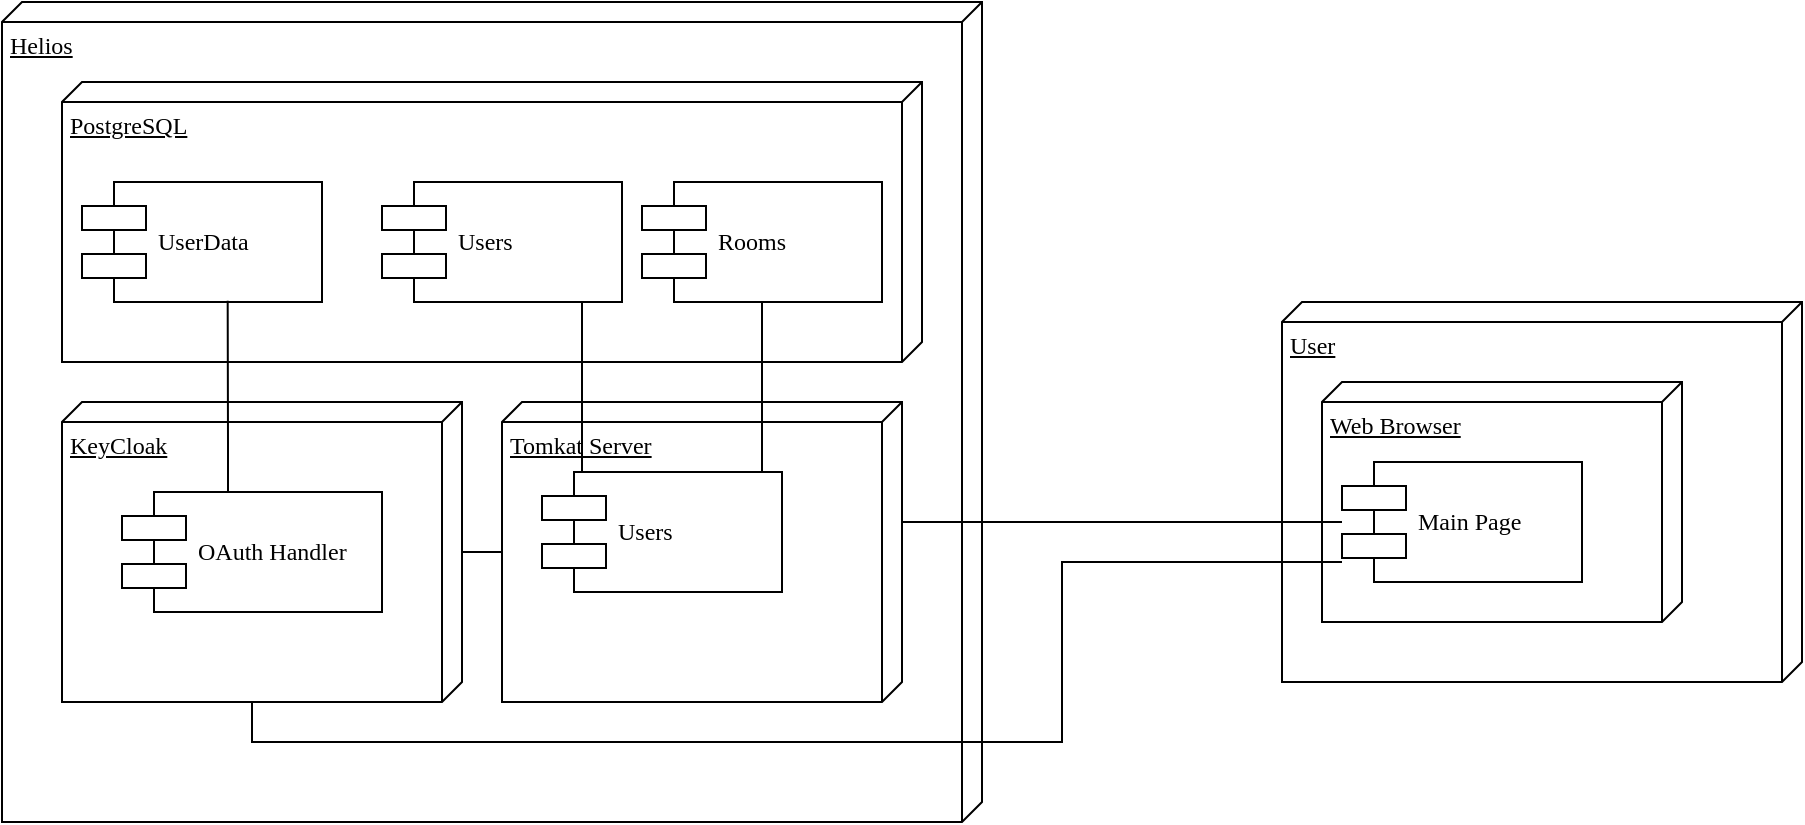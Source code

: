 <mxfile version="24.7.8">
  <diagram name="Page-1" id="5f0bae14-7c28-e335-631c-24af17079c00">
    <mxGraphModel dx="1235" dy="731" grid="1" gridSize="10" guides="1" tooltips="1" connect="1" arrows="1" fold="1" page="1" pageScale="1" pageWidth="1100" pageHeight="850" background="none" math="0" shadow="0">
      <root>
        <mxCell id="0" />
        <mxCell id="1" parent="0" />
        <mxCell id="39150e848f15840c-3" value="User" style="verticalAlign=top;align=left;spacingTop=8;spacingLeft=2;spacingRight=12;shape=cube;size=10;direction=south;fontStyle=4;html=1;rounded=0;shadow=0;comic=0;labelBackgroundColor=none;strokeWidth=1;fontFamily=Verdana;fontSize=12" parent="1" vertex="1">
          <mxGeometry x="750" y="349" width="260" height="190" as="geometry" />
        </mxCell>
        <mxCell id="39150e848f15840c-5" value="Module" style="shape=component;align=left;spacingLeft=36;rounded=0;shadow=0;comic=0;labelBackgroundColor=none;strokeWidth=1;fontFamily=Verdana;fontSize=12;html=1;" parent="1" vertex="1">
          <mxGeometry x="350" y="509" width="120" height="60" as="geometry" />
        </mxCell>
        <mxCell id="0gEoXhD53g37LDrumcOK-1" value="Helios" style="verticalAlign=top;align=left;spacingTop=8;spacingLeft=2;spacingRight=12;shape=cube;size=10;direction=south;fontStyle=4;html=1;rounded=0;shadow=0;comic=0;labelBackgroundColor=none;strokeWidth=1;fontFamily=Verdana;fontSize=12" vertex="1" parent="1">
          <mxGeometry x="110" y="199" width="490" height="410" as="geometry" />
        </mxCell>
        <mxCell id="0gEoXhD53g37LDrumcOK-5" value="PostgreSQL" style="verticalAlign=top;align=left;spacingTop=8;spacingLeft=2;spacingRight=12;shape=cube;size=10;direction=south;fontStyle=4;html=1;rounded=0;shadow=0;comic=0;labelBackgroundColor=none;strokeWidth=1;fontFamily=Verdana;fontSize=12" vertex="1" parent="1">
          <mxGeometry x="140" y="239" width="430" height="140" as="geometry" />
        </mxCell>
        <mxCell id="0gEoXhD53g37LDrumcOK-7" value="Rooms" style="shape=component;align=left;spacingLeft=36;rounded=0;shadow=0;comic=0;labelBackgroundColor=none;strokeWidth=1;fontFamily=Verdana;fontSize=12;html=1;" vertex="1" parent="1">
          <mxGeometry x="430" y="289" width="120" height="60" as="geometry" />
        </mxCell>
        <mxCell id="0gEoXhD53g37LDrumcOK-18" style="edgeStyle=orthogonalEdgeStyle;rounded=0;orthogonalLoop=1;jettySize=auto;html=1;endArrow=none;endFill=0;" edge="1" parent="1" source="0gEoXhD53g37LDrumcOK-9" target="0gEoXhD53g37LDrumcOK-11">
          <mxGeometry relative="1" as="geometry" />
        </mxCell>
        <mxCell id="0gEoXhD53g37LDrumcOK-9" value="Tomkat Server" style="verticalAlign=top;align=left;spacingTop=8;spacingLeft=2;spacingRight=12;shape=cube;size=10;direction=south;fontStyle=4;html=1;rounded=0;shadow=0;comic=0;labelBackgroundColor=none;strokeWidth=1;fontFamily=Verdana;fontSize=12" vertex="1" parent="1">
          <mxGeometry x="360" y="399" width="200" height="150" as="geometry" />
        </mxCell>
        <mxCell id="0gEoXhD53g37LDrumcOK-2" value="Users" style="shape=component;align=left;spacingLeft=36;rounded=0;shadow=0;comic=0;labelBackgroundColor=none;strokeWidth=1;fontFamily=Verdana;fontSize=12;html=1;" vertex="1" parent="1">
          <mxGeometry x="380" y="434" width="120" height="60" as="geometry" />
        </mxCell>
        <mxCell id="0gEoXhD53g37LDrumcOK-10" value="UserData" style="shape=component;align=left;spacingLeft=36;rounded=0;shadow=0;comic=0;labelBackgroundColor=none;strokeWidth=1;fontFamily=Verdana;fontSize=12;html=1;" vertex="1" parent="1">
          <mxGeometry x="150" y="289" width="120" height="60" as="geometry" />
        </mxCell>
        <mxCell id="0gEoXhD53g37LDrumcOK-11" value="KeyCloak" style="verticalAlign=top;align=left;spacingTop=8;spacingLeft=2;spacingRight=12;shape=cube;size=10;direction=south;fontStyle=4;html=1;rounded=0;shadow=0;comic=0;labelBackgroundColor=none;strokeWidth=1;fontFamily=Verdana;fontSize=12" vertex="1" parent="1">
          <mxGeometry x="140" y="399" width="200" height="150" as="geometry" />
        </mxCell>
        <mxCell id="0gEoXhD53g37LDrumcOK-12" value="OAuth Handler" style="shape=component;align=left;spacingLeft=36;rounded=0;shadow=0;comic=0;labelBackgroundColor=none;strokeWidth=1;fontFamily=Verdana;fontSize=12;html=1;" vertex="1" parent="1">
          <mxGeometry x="170" y="444" width="130" height="60" as="geometry" />
        </mxCell>
        <mxCell id="0gEoXhD53g37LDrumcOK-15" value="Users" style="shape=component;align=left;spacingLeft=36;rounded=0;shadow=0;comic=0;labelBackgroundColor=none;strokeWidth=1;fontFamily=Verdana;fontSize=12;html=1;" vertex="1" parent="1">
          <mxGeometry x="300" y="289" width="120" height="60" as="geometry" />
        </mxCell>
        <mxCell id="0gEoXhD53g37LDrumcOK-16" style="edgeStyle=orthogonalEdgeStyle;rounded=0;orthogonalLoop=1;jettySize=auto;html=1;endArrow=none;endFill=0;entryX=0.25;entryY=0;entryDx=0;entryDy=0;" edge="1" parent="1" source="0gEoXhD53g37LDrumcOK-15" target="0gEoXhD53g37LDrumcOK-2">
          <mxGeometry relative="1" as="geometry">
            <mxPoint x="400" y="409" as="targetPoint" />
            <Array as="points">
              <mxPoint x="400" y="434" />
            </Array>
          </mxGeometry>
        </mxCell>
        <mxCell id="0gEoXhD53g37LDrumcOK-14" style="edgeStyle=orthogonalEdgeStyle;rounded=0;orthogonalLoop=1;jettySize=auto;html=1;entryX=0.5;entryY=1;entryDx=0;entryDy=0;endArrow=none;endFill=0;exitX=0.75;exitY=0;exitDx=0;exitDy=0;" edge="1" parent="1" source="0gEoXhD53g37LDrumcOK-2" target="0gEoXhD53g37LDrumcOK-7">
          <mxGeometry relative="1" as="geometry">
            <Array as="points">
              <mxPoint x="490" y="434" />
            </Array>
          </mxGeometry>
        </mxCell>
        <mxCell id="0gEoXhD53g37LDrumcOK-17" style="edgeStyle=orthogonalEdgeStyle;rounded=0;orthogonalLoop=1;jettySize=auto;html=1;entryX=0.607;entryY=0.989;entryDx=0;entryDy=0;entryPerimeter=0;endArrow=none;endFill=0;" edge="1" parent="1" source="0gEoXhD53g37LDrumcOK-12" target="0gEoXhD53g37LDrumcOK-10">
          <mxGeometry relative="1" as="geometry">
            <Array as="points">
              <mxPoint x="223" y="419" />
              <mxPoint x="223" y="419" />
            </Array>
          </mxGeometry>
        </mxCell>
        <mxCell id="0gEoXhD53g37LDrumcOK-19" value="Web Browser" style="verticalAlign=top;align=left;spacingTop=8;spacingLeft=2;spacingRight=12;shape=cube;size=10;direction=south;fontStyle=4;html=1;rounded=0;shadow=0;comic=0;labelBackgroundColor=none;strokeWidth=1;fontFamily=Verdana;fontSize=12" vertex="1" parent="1">
          <mxGeometry x="770" y="389" width="180" height="120" as="geometry" />
        </mxCell>
        <mxCell id="0gEoXhD53g37LDrumcOK-21" value="Main Page" style="shape=component;align=left;spacingLeft=36;rounded=0;shadow=0;comic=0;labelBackgroundColor=none;strokeWidth=1;fontFamily=Verdana;fontSize=12;html=1;" vertex="1" parent="1">
          <mxGeometry x="780" y="429" width="120" height="60" as="geometry" />
        </mxCell>
        <mxCell id="0gEoXhD53g37LDrumcOK-22" style="edgeStyle=orthogonalEdgeStyle;rounded=0;orthogonalLoop=1;jettySize=auto;html=1;entryX=0;entryY=0;entryDx=70;entryDy=0;entryPerimeter=0;endArrow=none;endFill=0;" edge="1" parent="1" source="0gEoXhD53g37LDrumcOK-21" target="0gEoXhD53g37LDrumcOK-9">
          <mxGeometry relative="1" as="geometry">
            <Array as="points">
              <mxPoint x="560" y="459" />
            </Array>
          </mxGeometry>
        </mxCell>
        <mxCell id="0gEoXhD53g37LDrumcOK-23" style="edgeStyle=orthogonalEdgeStyle;rounded=0;orthogonalLoop=1;jettySize=auto;html=1;entryX=0;entryY=0;entryDx=150;entryDy=105;entryPerimeter=0;endArrow=none;endFill=0;" edge="1" parent="1" source="0gEoXhD53g37LDrumcOK-21" target="0gEoXhD53g37LDrumcOK-11">
          <mxGeometry relative="1" as="geometry">
            <Array as="points">
              <mxPoint x="640" y="479" />
              <mxPoint x="640" y="569" />
              <mxPoint x="235" y="569" />
            </Array>
          </mxGeometry>
        </mxCell>
      </root>
    </mxGraphModel>
  </diagram>
</mxfile>
